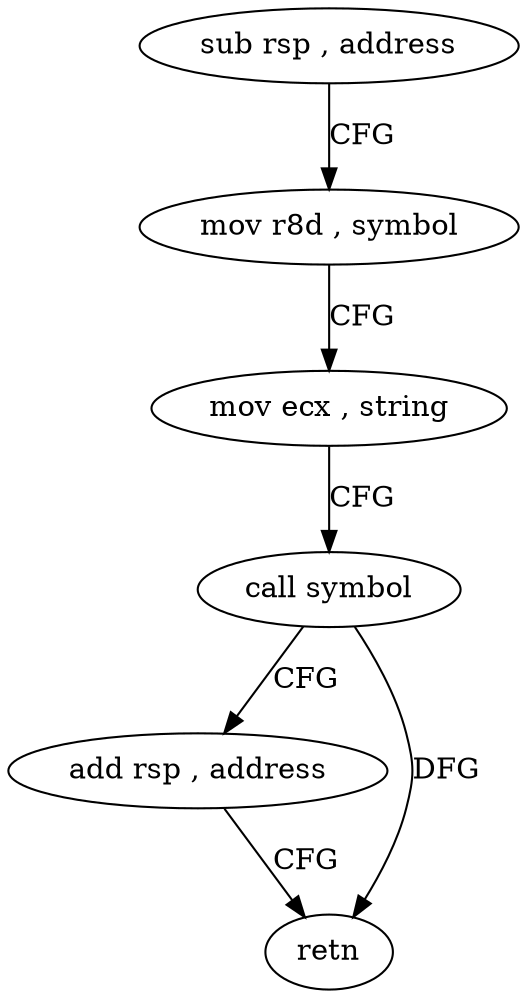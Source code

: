 digraph "func" {
"4244055" [label = "sub rsp , address" ]
"4244059" [label = "mov r8d , symbol" ]
"4244065" [label = "mov ecx , string" ]
"4244070" [label = "call symbol" ]
"4244075" [label = "add rsp , address" ]
"4244079" [label = "retn" ]
"4244055" -> "4244059" [ label = "CFG" ]
"4244059" -> "4244065" [ label = "CFG" ]
"4244065" -> "4244070" [ label = "CFG" ]
"4244070" -> "4244075" [ label = "CFG" ]
"4244070" -> "4244079" [ label = "DFG" ]
"4244075" -> "4244079" [ label = "CFG" ]
}
